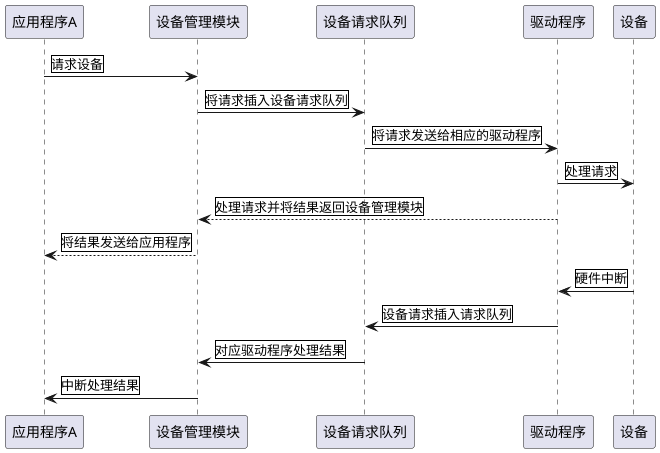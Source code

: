 @startuml
应用程序A -> 设备管理模块 : |请求设备|
设备管理模块 -> 设备请求队列 : |将请求插入设备请求队列|
设备请求队列 ->  驱动程序 : |将请求发送给相应的驱动程序|
驱动程序 -> 设备 : |处理请求|
驱动程序 --> 设备管理模块 : |处理请求并将结果返回设备管理模块|
设备管理模块 -->应用程序A : |将结果发送给应用程序|

设备 -> 驱动程序 : |硬件中断|
驱动程序 -> 设备请求队列 : |设备请求插入请求队列|
设备请求队列 -> 设备管理模块 : |对应驱动程序处理结果|
设备管理模块 -> 应用程序A : |中断处理结果|
@enduml

'设备管理模块的主要功能是管理计算机系统中的各种设备，
'为应用程序提供简单的接口来访问设备。
'当应用程序需要访问设备时，它会向设备管理模块发送请求。
'设备管理模块会根据设备请求的类型和优先级，将请求插入到设备请求队列中，
'然后将请求发送给相应的驱动程序。

'在驱动程序完成设备请求后，它会将结果返回给设备管理模块。
'设备管理模块将结果发送给应用程序，然后将设备请求从设备请求队列中删除。
'同时，设备管理模块会使用哈希表来快速查找设备，以及使用最短作业优先算法来优化设备请求的处理顺序。
'设备管理模块还需要处理设备的中断请求，并确保设备管理器和驱动程序之间的同步和一致性。